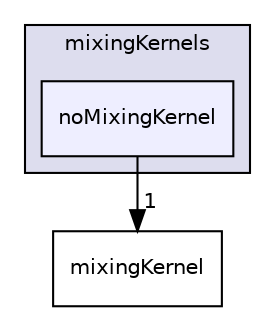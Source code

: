 digraph "noMixingKernel" {
  bgcolor=transparent;
  compound=true
  node [ fontsize="10", fontname="Helvetica"];
  edge [ labelfontsize="10", labelfontname="Helvetica"];
  subgraph clusterdir_59c2c0be88902734948c694706404395 {
    graph [ bgcolor="#ddddee", pencolor="black", label="mixingKernels" fontname="Helvetica", fontsize="10", URL="dir_59c2c0be88902734948c694706404395.html"]
  dir_43e0b0d198e6e9c89e5e435b2ab71386 [shape=box, label="noMixingKernel", style="filled", fillcolor="#eeeeff", pencolor="black", URL="dir_43e0b0d198e6e9c89e5e435b2ab71386.html"];
  }
  dir_5b2311dddb8d1d4e27493a6b3d60ef15 [shape=box label="mixingKernel" URL="dir_5b2311dddb8d1d4e27493a6b3d60ef15.html"];
  dir_43e0b0d198e6e9c89e5e435b2ab71386->dir_5b2311dddb8d1d4e27493a6b3d60ef15 [headlabel="1", labeldistance=1.5 headhref="dir_000279_000232.html"];
}
